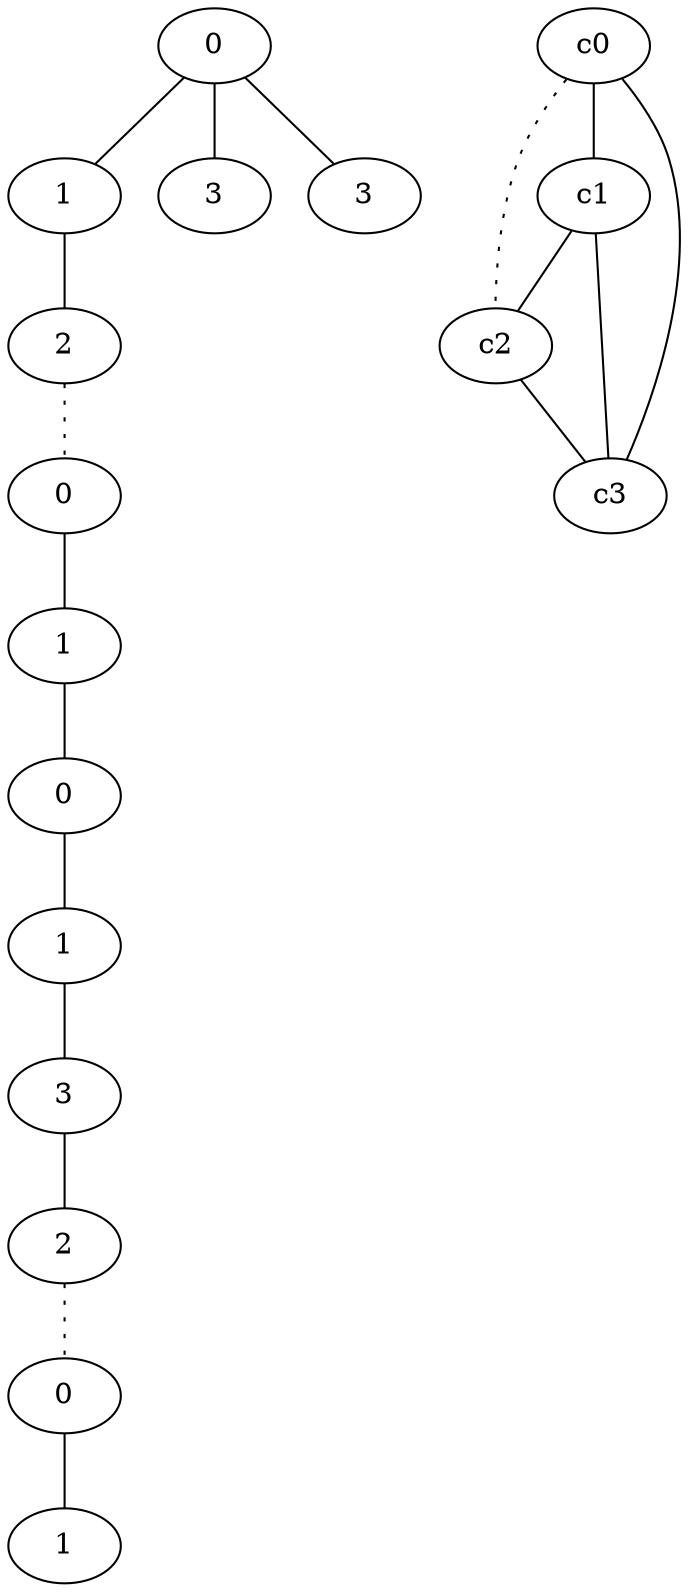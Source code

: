 graph {
a0[label=0];
a1[label=1];
a2[label=2];
a3[label=0];
a4[label=1];
a5[label=0];
a6[label=1];
a7[label=3];
a8[label=2];
a9[label=0];
a10[label=1];
a11[label=3];
a12[label=3];
a0 -- a1;
a0 -- a11;
a0 -- a12;
a1 -- a2;
a2 -- a3 [style=dotted];
a3 -- a4;
a4 -- a5;
a5 -- a6;
a6 -- a7;
a7 -- a8;
a8 -- a9 [style=dotted];
a9 -- a10;
c0 -- c1;
c0 -- c2 [style=dotted];
c0 -- c3;
c1 -- c2;
c1 -- c3;
c2 -- c3;
}
